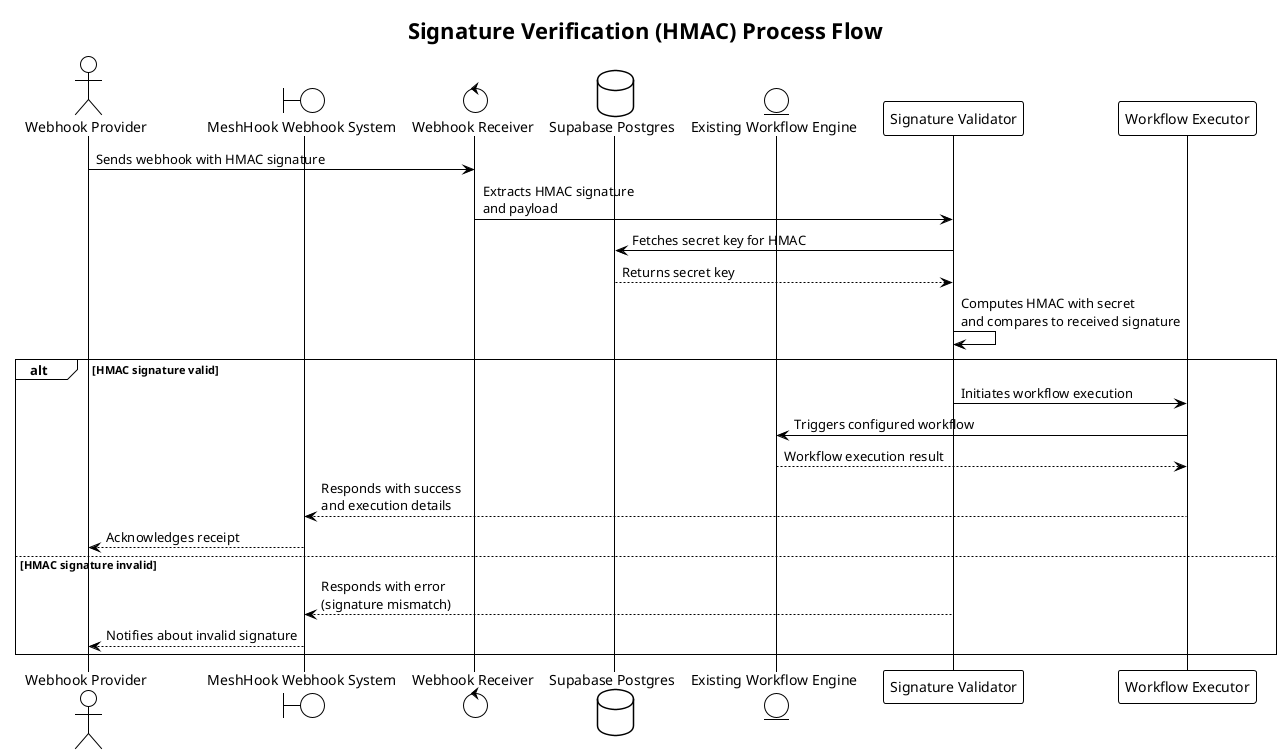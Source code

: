 @startuml
!theme plain

title Signature Verification (HMAC) Process Flow

actor "Webhook Provider" as provider
boundary "MeshHook Webhook System" as system
control "Webhook Receiver" as receiver
database "Supabase Postgres" as db
entity "Existing Workflow Engine" as engine
participant "Signature Validator" as validator
participant "Workflow Executor" as executor

provider -> receiver : Sends webhook with HMAC signature
receiver -> validator : Extracts HMAC signature\nand payload
validator -> db : Fetches secret key for HMAC
db --> validator : Returns secret key
validator -> validator : Computes HMAC with secret\nand compares to received signature
alt HMAC signature valid
    validator -> executor : Initiates workflow execution
    executor -> engine : Triggers configured workflow
    engine --> executor : Workflow execution result
    executor --> system : Responds with success\nand execution details
    system --> provider : Acknowledges receipt
else HMAC signature invalid
    validator --> system : Responds with error\n(signature mismatch)
    system --> provider : Notifies about invalid signature
end

@enduml